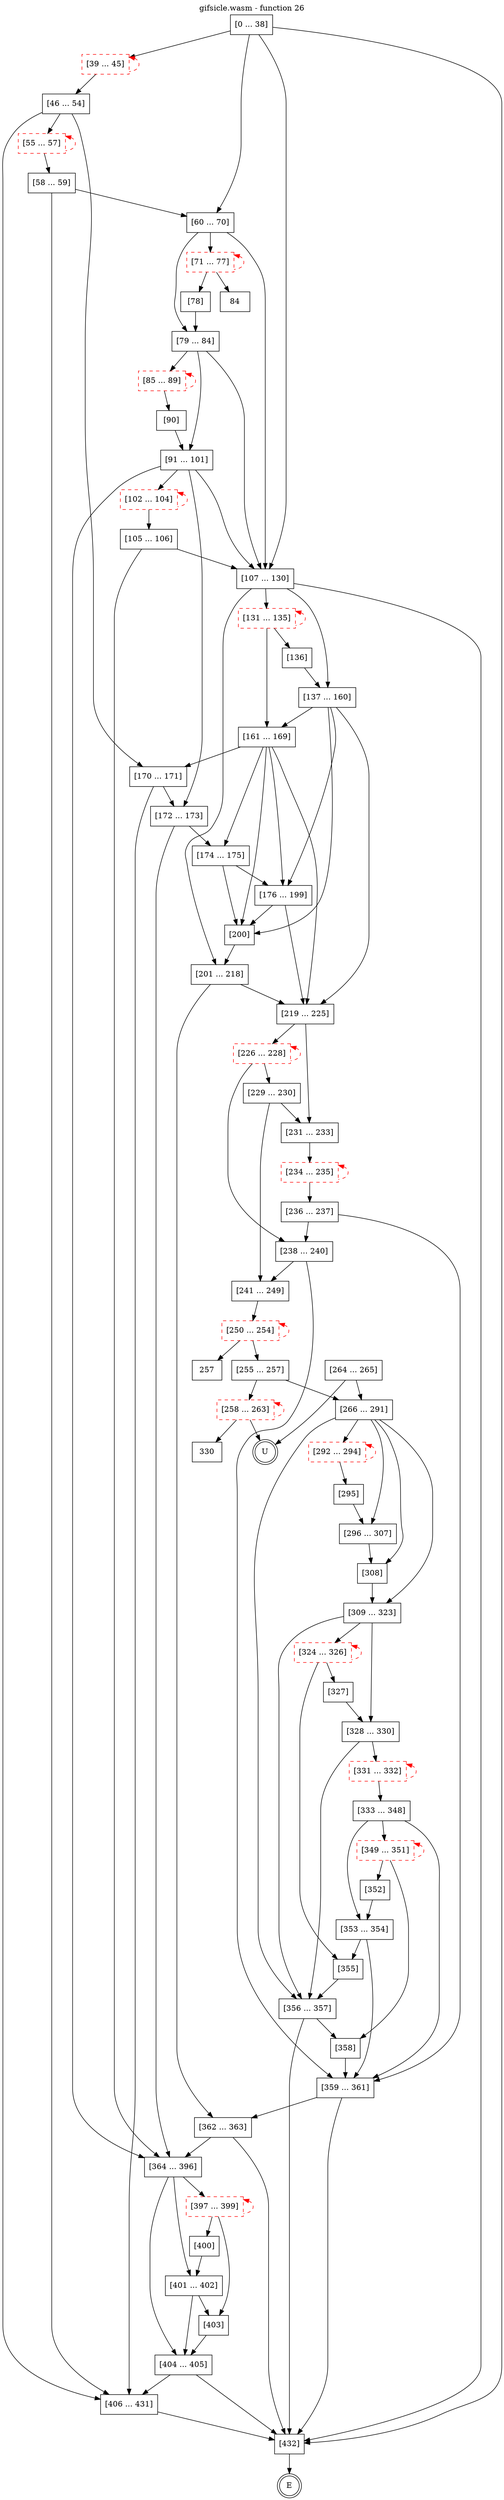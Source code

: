 digraph finite_state_machine {
    label = "gifsicle.wasm - function 26"
    labelloc =  t
    labelfontsize = 16
    labelfontcolor = black
    labelfontname = "Helvetica"
    node [shape = doublecircle]; E U ;
    node [shape = box];
    node [shape=box, color=black, style=solid] 0[label="[0 ... 38]"]
    node [shape=box, color=red, style=dashed] 39[label="[39 ... 45]"]
    node [shape=box, color=black, style=solid] 46[label="[46 ... 54]"]
    node [shape=box, color=red, style=dashed] 55[label="[55 ... 57]"]
    node [shape=box, color=black, style=solid] 58[label="[58 ... 59]"]
    node [shape=box, color=black, style=solid] 60[label="[60 ... 70]"]
    node [shape=box, color=red, style=dashed] 71[label="[71 ... 77]"]
    node [shape=box, color=black, style=solid] 78[label="[78]"]
    node [shape=box, color=black, style=solid] 79[label="[79 ... 84]"]
    node [shape=box, color=red, style=dashed] 85[label="[85 ... 89]"]
    node [shape=box, color=black, style=solid] 90[label="[90]"]
    node [shape=box, color=black, style=solid] 91[label="[91 ... 101]"]
    node [shape=box, color=red, style=dashed] 102[label="[102 ... 104]"]
    node [shape=box, color=black, style=solid] 105[label="[105 ... 106]"]
    node [shape=box, color=black, style=solid] 107[label="[107 ... 130]"]
    node [shape=box, color=red, style=dashed] 131[label="[131 ... 135]"]
    node [shape=box, color=black, style=solid] 136[label="[136]"]
    node [shape=box, color=black, style=solid] 137[label="[137 ... 160]"]
    node [shape=box, color=black, style=solid] 161[label="[161 ... 169]"]
    node [shape=box, color=black, style=solid] 170[label="[170 ... 171]"]
    node [shape=box, color=black, style=solid] 172[label="[172 ... 173]"]
    node [shape=box, color=black, style=solid] 174[label="[174 ... 175]"]
    node [shape=box, color=black, style=solid] 176[label="[176 ... 199]"]
    node [shape=box, color=black, style=solid] 200[label="[200]"]
    node [shape=box, color=black, style=solid] 201[label="[201 ... 218]"]
    node [shape=box, color=black, style=solid] 219[label="[219 ... 225]"]
    node [shape=box, color=red, style=dashed] 226[label="[226 ... 228]"]
    node [shape=box, color=black, style=solid] 229[label="[229 ... 230]"]
    node [shape=box, color=black, style=solid] 231[label="[231 ... 233]"]
    node [shape=box, color=red, style=dashed] 234[label="[234 ... 235]"]
    node [shape=box, color=black, style=solid] 236[label="[236 ... 237]"]
    node [shape=box, color=black, style=solid] 238[label="[238 ... 240]"]
    node [shape=box, color=black, style=solid] 241[label="[241 ... 249]"]
    node [shape=box, color=red, style=dashed] 250[label="[250 ... 254]"]
    node [shape=box, color=black, style=solid] 255[label="[255 ... 257]"]
    node [shape=box, color=red, style=dashed] 258[label="[258 ... 263]"]
    node [shape=box, color=black, style=solid] 264[label="[264 ... 265]"]
    node [shape=box, color=black, style=solid] 266[label="[266 ... 291]"]
    node [shape=box, color=red, style=dashed] 292[label="[292 ... 294]"]
    node [shape=box, color=black, style=solid] 295[label="[295]"]
    node [shape=box, color=black, style=solid] 296[label="[296 ... 307]"]
    node [shape=box, color=black, style=solid] 308[label="[308]"]
    node [shape=box, color=black, style=solid] 309[label="[309 ... 323]"]
    node [shape=box, color=red, style=dashed] 324[label="[324 ... 326]"]
    node [shape=box, color=black, style=solid] 327[label="[327]"]
    node [shape=box, color=black, style=solid] 328[label="[328 ... 330]"]
    node [shape=box, color=red, style=dashed] 331[label="[331 ... 332]"]
    node [shape=box, color=black, style=solid] 333[label="[333 ... 348]"]
    node [shape=box, color=red, style=dashed] 349[label="[349 ... 351]"]
    node [shape=box, color=black, style=solid] 352[label="[352]"]
    node [shape=box, color=black, style=solid] 353[label="[353 ... 354]"]
    node [shape=box, color=black, style=solid] 355[label="[355]"]
    node [shape=box, color=black, style=solid] 356[label="[356 ... 357]"]
    node [shape=box, color=black, style=solid] 358[label="[358]"]
    node [shape=box, color=black, style=solid] 359[label="[359 ... 361]"]
    node [shape=box, color=black, style=solid] 362[label="[362 ... 363]"]
    node [shape=box, color=black, style=solid] 364[label="[364 ... 396]"]
    node [shape=box, color=red, style=dashed] 397[label="[397 ... 399]"]
    node [shape=box, color=black, style=solid] 400[label="[400]"]
    node [shape=box, color=black, style=solid] 401[label="[401 ... 402]"]
    node [shape=box, color=black, style=solid] 403[label="[403]"]
    node [shape=box, color=black, style=solid] 404[label="[404 ... 405]"]
    node [shape=box, color=black, style=solid] 406[label="[406 ... 431]"]
    node [shape=box, color=black, style=solid] 432[label="[432]"]
    node [shape=box, color=black, style=solid] U[label="U"]
    0 -> 39;
    0 -> 60;
    0 -> 107;
    0 -> 432;
    39 -> 46;
    39 -> 39[style="dashed" color="red" dir=back];
    46 -> 55;
    46 -> 170;
    46 -> 406;
    55 -> 58;
    55 -> 55[style="dashed" color="red" dir=back];
    58 -> 60;
    58 -> 406;
    60 -> 71;
    60 -> 79;
    60 -> 107;
    71 -> 78;
    71 -> 84;
    71 -> 71[style="dashed" color="red" dir=back];
    78 -> 79;
    79 -> 85;
    79 -> 91;
    79 -> 107;
    85 -> 90;
    85 -> 85[style="dashed" color="red" dir=back];
    90 -> 91;
    91 -> 102;
    91 -> 107;
    91 -> 172;
    91 -> 364;
    102 -> 105;
    102 -> 102[style="dashed" color="red" dir=back];
    105 -> 107;
    105 -> 364;
    107 -> 131;
    107 -> 137;
    107 -> 201;
    107 -> 432;
    131 -> 136;
    131 -> 161;
    131 -> 131[style="dashed" color="red" dir=back];
    136 -> 137;
    137 -> 161;
    137 -> 176;
    137 -> 200;
    137 -> 219;
    161 -> 170;
    161 -> 174;
    161 -> 176;
    161 -> 200;
    161 -> 219;
    170 -> 172;
    170 -> 406;
    172 -> 174;
    172 -> 364;
    174 -> 176;
    174 -> 200;
    176 -> 200;
    176 -> 219;
    200 -> 201;
    201 -> 219;
    201 -> 362;
    219 -> 226;
    219 -> 231;
    226 -> 229;
    226 -> 238;
    226 -> 226[style="dashed" color="red" dir=back];
    229 -> 231;
    229 -> 241;
    231 -> 234;
    234 -> 236;
    234 -> 234[style="dashed" color="red" dir=back];
    236 -> 238;
    236 -> 359;
    238 -> 241;
    238 -> 359;
    241 -> 250;
    250 -> 255;
    250 -> 257;
    250 -> 250[style="dashed" color="red" dir=back];
    255 -> 258;
    255 -> 266;
    258 -> 330;
    258 -> U;
    258 -> 258[style="dashed" color="red" dir=back];
    264 -> 266;
    264 -> U;
    266 -> 292;
    266 -> 296;
    266 -> 308;
    266 -> 309;
    266 -> 356;
    292 -> 295;
    292 -> 292[style="dashed" color="red" dir=back];
    295 -> 296;
    296 -> 308;
    308 -> 309;
    309 -> 324;
    309 -> 328;
    309 -> 356;
    324 -> 327;
    324 -> 355;
    324 -> 324[style="dashed" color="red" dir=back];
    327 -> 328;
    328 -> 331;
    328 -> 356;
    331 -> 333;
    331 -> 331[style="dashed" color="red" dir=back];
    333 -> 349;
    333 -> 353;
    333 -> 359;
    349 -> 352;
    349 -> 358;
    349 -> 349[style="dashed" color="red" dir=back];
    352 -> 353;
    353 -> 355;
    353 -> 359;
    355 -> 356;
    356 -> 358;
    356 -> 432;
    358 -> 359;
    359 -> 362;
    359 -> 432;
    362 -> 364;
    362 -> 432;
    364 -> 397;
    364 -> 401;
    364 -> 404;
    397 -> 400;
    397 -> 403;
    397 -> 397[style="dashed" color="red" dir=back];
    400 -> 401;
    401 -> 403;
    401 -> 404;
    403 -> 404;
    404 -> 406;
    404 -> 432;
    406 -> 432;
    432 -> E;
}
